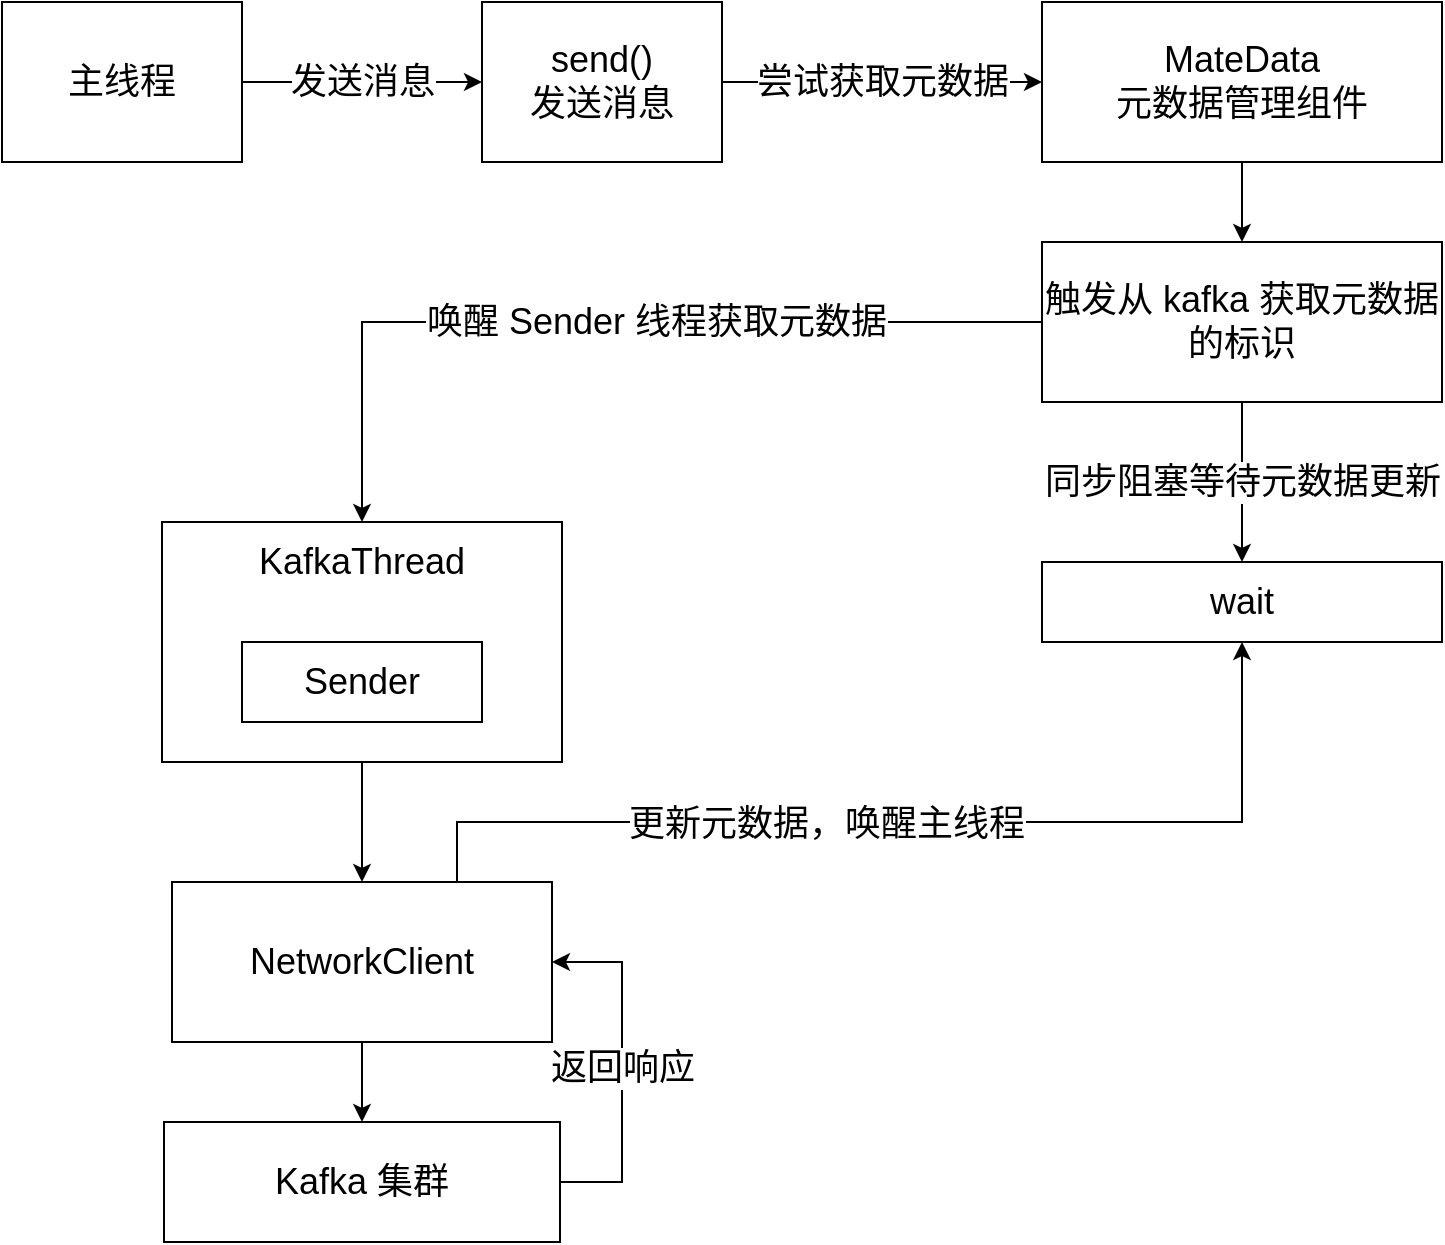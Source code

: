 <mxfile version="12.5.3" type="device"><diagram id="jhChOKnGmaXtp0puk8_y" name="第 1 页"><mxGraphModel dx="1106" dy="892" grid="1" gridSize="10" guides="1" tooltips="1" connect="1" arrows="1" fold="1" page="1" pageScale="1" pageWidth="827" pageHeight="1169" math="0" shadow="0"><root><mxCell id="0"/><mxCell id="1" parent="0"/><mxCell id="ooUIr11nS7GolhJNJG9d-18" style="edgeStyle=orthogonalEdgeStyle;rounded=0;orthogonalLoop=1;jettySize=auto;html=1;" edge="1" parent="1" source="ooUIr11nS7GolhJNJG9d-13" target="ooUIr11nS7GolhJNJG9d-17"><mxGeometry relative="1" as="geometry"/></mxCell><mxCell id="ooUIr11nS7GolhJNJG9d-13" value="" style="rounded=0;whiteSpace=wrap;html=1;" vertex="1" parent="1"><mxGeometry x="120" y="380" width="200" height="120" as="geometry"/></mxCell><mxCell id="ooUIr11nS7GolhJNJG9d-3" value="&lt;font style=&quot;font-size: 18px&quot;&gt;发送消息&lt;/font&gt;" style="edgeStyle=orthogonalEdgeStyle;rounded=0;orthogonalLoop=1;jettySize=auto;html=1;" edge="1" parent="1" source="ooUIr11nS7GolhJNJG9d-1" target="ooUIr11nS7GolhJNJG9d-2"><mxGeometry relative="1" as="geometry"/></mxCell><mxCell id="ooUIr11nS7GolhJNJG9d-1" value="&lt;font style=&quot;font-size: 18px&quot;&gt;主线程&lt;/font&gt;" style="rounded=0;whiteSpace=wrap;html=1;" vertex="1" parent="1"><mxGeometry x="40" y="120" width="120" height="80" as="geometry"/></mxCell><mxCell id="ooUIr11nS7GolhJNJG9d-5" value="&lt;font style=&quot;font-size: 18px&quot;&gt;尝试获取元数据&lt;/font&gt;" style="edgeStyle=orthogonalEdgeStyle;rounded=0;orthogonalLoop=1;jettySize=auto;html=1;entryX=0;entryY=0.5;entryDx=0;entryDy=0;" edge="1" parent="1" source="ooUIr11nS7GolhJNJG9d-2" target="ooUIr11nS7GolhJNJG9d-4"><mxGeometry relative="1" as="geometry"/></mxCell><mxCell id="ooUIr11nS7GolhJNJG9d-2" value="&lt;font style=&quot;font-size: 18px&quot;&gt;send()&lt;br&gt;发送消息&lt;/font&gt;" style="rounded=0;whiteSpace=wrap;html=1;" vertex="1" parent="1"><mxGeometry x="280" y="120" width="120" height="80" as="geometry"/></mxCell><mxCell id="ooUIr11nS7GolhJNJG9d-7" style="edgeStyle=orthogonalEdgeStyle;rounded=0;orthogonalLoop=1;jettySize=auto;html=1;" edge="1" parent="1" source="ooUIr11nS7GolhJNJG9d-4" target="ooUIr11nS7GolhJNJG9d-6"><mxGeometry relative="1" as="geometry"/></mxCell><mxCell id="ooUIr11nS7GolhJNJG9d-4" value="&lt;font style=&quot;font-size: 18px&quot;&gt;MateData&lt;br&gt;元数据管理组件&lt;/font&gt;" style="rounded=0;whiteSpace=wrap;html=1;" vertex="1" parent="1"><mxGeometry x="560" y="120" width="200" height="80" as="geometry"/></mxCell><mxCell id="ooUIr11nS7GolhJNJG9d-11" value="&lt;font style=&quot;font-size: 18px&quot;&gt;同步阻塞等待元数据更新&lt;/font&gt;" style="edgeStyle=orthogonalEdgeStyle;rounded=0;orthogonalLoop=1;jettySize=auto;html=1;entryX=0.5;entryY=0;entryDx=0;entryDy=0;" edge="1" parent="1" source="ooUIr11nS7GolhJNJG9d-6" target="ooUIr11nS7GolhJNJG9d-10"><mxGeometry relative="1" as="geometry"/></mxCell><mxCell id="ooUIr11nS7GolhJNJG9d-15" style="edgeStyle=orthogonalEdgeStyle;rounded=0;orthogonalLoop=1;jettySize=auto;html=1;" edge="1" parent="1" source="ooUIr11nS7GolhJNJG9d-6" target="ooUIr11nS7GolhJNJG9d-14"><mxGeometry relative="1" as="geometry"/></mxCell><mxCell id="ooUIr11nS7GolhJNJG9d-16" value="&lt;font style=&quot;font-size: 18px&quot;&gt;唤醒 Sender 线程获取元数据&lt;/font&gt;" style="text;html=1;align=center;verticalAlign=middle;resizable=0;points=[];labelBackgroundColor=#ffffff;" vertex="1" connectable="0" parent="ooUIr11nS7GolhJNJG9d-15"><mxGeometry x="-0.123" relative="1" as="geometry"><mxPoint as="offset"/></mxGeometry></mxCell><mxCell id="ooUIr11nS7GolhJNJG9d-6" value="&lt;font style=&quot;font-size: 18px&quot;&gt;触发从 kafka 获取元数据的标识&lt;/font&gt;" style="rounded=0;whiteSpace=wrap;html=1;" vertex="1" parent="1"><mxGeometry x="560" y="240" width="200" height="80" as="geometry"/></mxCell><mxCell id="ooUIr11nS7GolhJNJG9d-10" value="&lt;font style=&quot;font-size: 18px&quot;&gt;wait&lt;/font&gt;" style="rounded=0;whiteSpace=wrap;html=1;" vertex="1" parent="1"><mxGeometry x="560" y="400" width="200" height="40" as="geometry"/></mxCell><mxCell id="ooUIr11nS7GolhJNJG9d-12" value="&lt;font style=&quot;font-size: 18px&quot;&gt;Sender&lt;/font&gt;" style="rounded=0;whiteSpace=wrap;html=1;" vertex="1" parent="1"><mxGeometry x="160" y="440" width="120" height="40" as="geometry"/></mxCell><mxCell id="ooUIr11nS7GolhJNJG9d-14" value="&lt;font style=&quot;font-size: 18px&quot;&gt;KafkaThread&lt;/font&gt;" style="text;html=1;strokeColor=none;fillColor=none;align=center;verticalAlign=middle;whiteSpace=wrap;rounded=0;" vertex="1" parent="1"><mxGeometry x="160" y="380" width="120" height="40" as="geometry"/></mxCell><mxCell id="ooUIr11nS7GolhJNJG9d-20" style="edgeStyle=orthogonalEdgeStyle;rounded=0;orthogonalLoop=1;jettySize=auto;html=1;" edge="1" parent="1" source="ooUIr11nS7GolhJNJG9d-17" target="ooUIr11nS7GolhJNJG9d-19"><mxGeometry relative="1" as="geometry"/></mxCell><mxCell id="ooUIr11nS7GolhJNJG9d-22" style="edgeStyle=orthogonalEdgeStyle;rounded=0;orthogonalLoop=1;jettySize=auto;html=1;exitX=0.75;exitY=0;exitDx=0;exitDy=0;entryX=0.5;entryY=1;entryDx=0;entryDy=0;" edge="1" parent="1" source="ooUIr11nS7GolhJNJG9d-17" target="ooUIr11nS7GolhJNJG9d-10"><mxGeometry relative="1" as="geometry"><Array as="points"><mxPoint x="268" y="530"/><mxPoint x="660" y="530"/></Array></mxGeometry></mxCell><mxCell id="ooUIr11nS7GolhJNJG9d-23" value="&lt;font style=&quot;font-size: 18px&quot;&gt;更新元数据，唤醒主线程&lt;/font&gt;" style="text;html=1;align=center;verticalAlign=middle;resizable=0;points=[];labelBackgroundColor=#ffffff;" vertex="1" connectable="0" parent="ooUIr11nS7GolhJNJG9d-22"><mxGeometry x="-0.164" y="-1" relative="1" as="geometry"><mxPoint as="offset"/></mxGeometry></mxCell><mxCell id="ooUIr11nS7GolhJNJG9d-17" value="&lt;font style=&quot;font-size: 18px&quot;&gt;NetworkClient&lt;/font&gt;" style="rounded=0;whiteSpace=wrap;html=1;" vertex="1" parent="1"><mxGeometry x="125" y="560" width="190" height="80" as="geometry"/></mxCell><mxCell id="ooUIr11nS7GolhJNJG9d-21" value="&lt;font style=&quot;font-size: 18px&quot;&gt;返回响应&lt;/font&gt;" style="edgeStyle=orthogonalEdgeStyle;rounded=0;orthogonalLoop=1;jettySize=auto;html=1;entryX=1;entryY=0.5;entryDx=0;entryDy=0;exitX=1;exitY=0.5;exitDx=0;exitDy=0;" edge="1" parent="1" source="ooUIr11nS7GolhJNJG9d-19" target="ooUIr11nS7GolhJNJG9d-17"><mxGeometry relative="1" as="geometry"><Array as="points"><mxPoint x="350" y="710"/><mxPoint x="350" y="600"/></Array></mxGeometry></mxCell><mxCell id="ooUIr11nS7GolhJNJG9d-19" value="&lt;font style=&quot;font-size: 18px&quot;&gt;Kafka 集群&lt;/font&gt;" style="rounded=0;whiteSpace=wrap;html=1;" vertex="1" parent="1"><mxGeometry x="121" y="680" width="198" height="60" as="geometry"/></mxCell></root></mxGraphModel></diagram></mxfile>